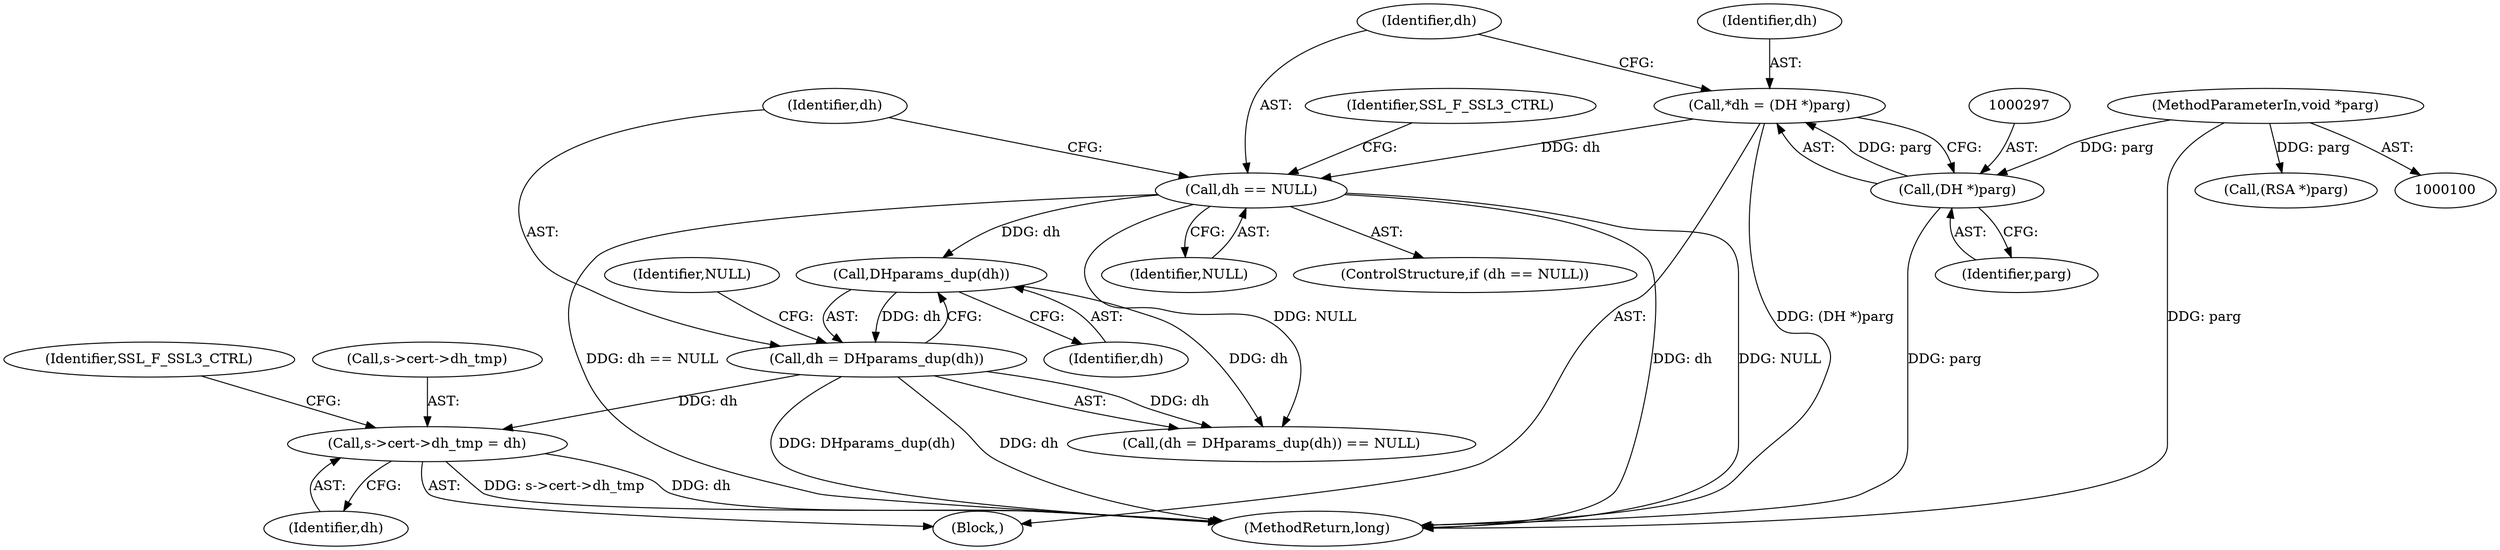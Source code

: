 digraph "0_openssl_c5b831f21d0d29d1e517d139d9d101763f60c9a2@pointer" {
"1000336" [label="(Call,s->cert->dh_tmp = dh)"];
"1000311" [label="(Call,dh = DHparams_dup(dh))"];
"1000313" [label="(Call,DHparams_dup(dh))"];
"1000300" [label="(Call,dh == NULL)"];
"1000294" [label="(Call,*dh = (DH *)parg)"];
"1000296" [label="(Call,(DH *)parg)"];
"1000104" [label="(MethodParameterIn,void *parg)"];
"1000296" [label="(Call,(DH *)parg)"];
"1000295" [label="(Identifier,dh)"];
"1000305" [label="(Identifier,SSL_F_SSL3_CTRL)"];
"1000298" [label="(Identifier,parg)"];
"1000300" [label="(Call,dh == NULL)"];
"1000342" [label="(Identifier,dh)"];
"1000315" [label="(Identifier,NULL)"];
"1000312" [label="(Identifier,dh)"];
"1000311" [label="(Call,dh = DHparams_dup(dh))"];
"1000313" [label="(Call,DHparams_dup(dh))"];
"1000292" [label="(Block,)"];
"1000372" [label="(MethodReturn,long)"];
"1000310" [label="(Call,(dh = DHparams_dup(dh)) == NULL)"];
"1000344" [label="(Identifier,SSL_F_SSL3_CTRL)"];
"1000302" [label="(Identifier,NULL)"];
"1000104" [label="(MethodParameterIn,void *parg)"];
"1000299" [label="(ControlStructure,if (dh == NULL))"];
"1000301" [label="(Identifier,dh)"];
"1000337" [label="(Call,s->cert->dh_tmp)"];
"1000232" [label="(Call,(RSA *)parg)"];
"1000336" [label="(Call,s->cert->dh_tmp = dh)"];
"1000294" [label="(Call,*dh = (DH *)parg)"];
"1000314" [label="(Identifier,dh)"];
"1000336" -> "1000292"  [label="AST: "];
"1000336" -> "1000342"  [label="CFG: "];
"1000337" -> "1000336"  [label="AST: "];
"1000342" -> "1000336"  [label="AST: "];
"1000344" -> "1000336"  [label="CFG: "];
"1000336" -> "1000372"  [label="DDG: dh"];
"1000336" -> "1000372"  [label="DDG: s->cert->dh_tmp"];
"1000311" -> "1000336"  [label="DDG: dh"];
"1000311" -> "1000310"  [label="AST: "];
"1000311" -> "1000313"  [label="CFG: "];
"1000312" -> "1000311"  [label="AST: "];
"1000313" -> "1000311"  [label="AST: "];
"1000315" -> "1000311"  [label="CFG: "];
"1000311" -> "1000372"  [label="DDG: dh"];
"1000311" -> "1000372"  [label="DDG: DHparams_dup(dh)"];
"1000311" -> "1000310"  [label="DDG: dh"];
"1000313" -> "1000311"  [label="DDG: dh"];
"1000313" -> "1000314"  [label="CFG: "];
"1000314" -> "1000313"  [label="AST: "];
"1000313" -> "1000310"  [label="DDG: dh"];
"1000300" -> "1000313"  [label="DDG: dh"];
"1000300" -> "1000299"  [label="AST: "];
"1000300" -> "1000302"  [label="CFG: "];
"1000301" -> "1000300"  [label="AST: "];
"1000302" -> "1000300"  [label="AST: "];
"1000305" -> "1000300"  [label="CFG: "];
"1000312" -> "1000300"  [label="CFG: "];
"1000300" -> "1000372"  [label="DDG: dh"];
"1000300" -> "1000372"  [label="DDG: NULL"];
"1000300" -> "1000372"  [label="DDG: dh == NULL"];
"1000294" -> "1000300"  [label="DDG: dh"];
"1000300" -> "1000310"  [label="DDG: NULL"];
"1000294" -> "1000292"  [label="AST: "];
"1000294" -> "1000296"  [label="CFG: "];
"1000295" -> "1000294"  [label="AST: "];
"1000296" -> "1000294"  [label="AST: "];
"1000301" -> "1000294"  [label="CFG: "];
"1000294" -> "1000372"  [label="DDG: (DH *)parg"];
"1000296" -> "1000294"  [label="DDG: parg"];
"1000296" -> "1000298"  [label="CFG: "];
"1000297" -> "1000296"  [label="AST: "];
"1000298" -> "1000296"  [label="AST: "];
"1000296" -> "1000372"  [label="DDG: parg"];
"1000104" -> "1000296"  [label="DDG: parg"];
"1000104" -> "1000100"  [label="AST: "];
"1000104" -> "1000372"  [label="DDG: parg"];
"1000104" -> "1000232"  [label="DDG: parg"];
}
